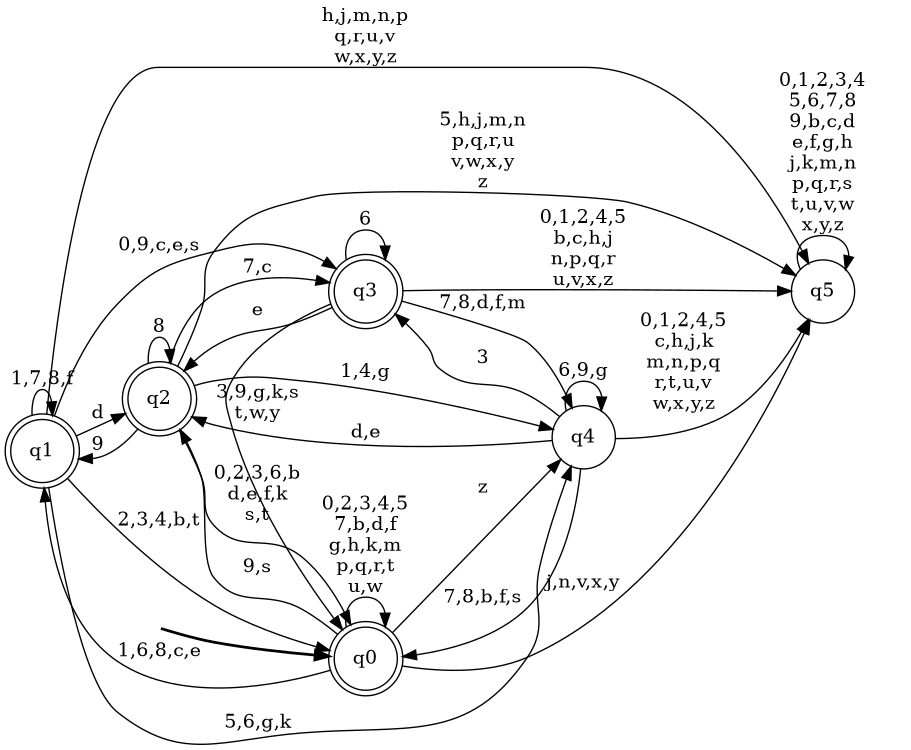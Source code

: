 digraph BlueStar {
__start0 [style = invis, shape = none, label = "", width = 0, height = 0];

rankdir=LR;
size="8,5";

s0 [style="rounded,filled", color="black", fillcolor="white" shape="doublecircle", label="q0"];
s1 [style="rounded,filled", color="black", fillcolor="white" shape="doublecircle", label="q1"];
s2 [style="rounded,filled", color="black", fillcolor="white" shape="doublecircle", label="q2"];
s3 [style="rounded,filled", color="black", fillcolor="white" shape="doublecircle", label="q3"];
s4 [style="filled", color="black", fillcolor="white" shape="circle", label="q4"];
s5 [style="filled", color="black", fillcolor="white" shape="circle", label="q5"];
subgraph cluster_main { 
	graph [pad=".75", ranksep="0.15", nodesep="0.15"];
	 style=invis; 
	__start0 -> s0 [penwidth=2];
}
s0 -> s0 [label="0,2,3,4,5\n7,b,d,f\ng,h,k,m\np,q,r,t\nu,w"];
s0 -> s1 [label="1,6,8,c,e"];
s0 -> s2 [label="9,s"];
s0 -> s4 [label="z"];
s0 -> s5 [label="j,n,v,x,y"];
s1 -> s0 [label="2,3,4,b,t"];
s1 -> s1 [label="1,7,8,f"];
s1 -> s2 [label="d"];
s1 -> s3 [label="0,9,c,e,s"];
s1 -> s4 [label="5,6,g,k"];
s1 -> s5 [label="h,j,m,n,p\nq,r,u,v\nw,x,y,z"];
s2 -> s0 [label="0,2,3,6,b\nd,e,f,k\ns,t"];
s2 -> s1 [label="9"];
s2 -> s2 [label="8"];
s2 -> s3 [label="7,c"];
s2 -> s4 [label="1,4,g"];
s2 -> s5 [label="5,h,j,m,n\np,q,r,u\nv,w,x,y\nz"];
s3 -> s0 [label="3,9,g,k,s\nt,w,y"];
s3 -> s2 [label="e"];
s3 -> s3 [label="6"];
s3 -> s4 [label="7,8,d,f,m"];
s3 -> s5 [label="0,1,2,4,5\nb,c,h,j\nn,p,q,r\nu,v,x,z"];
s4 -> s0 [label="7,8,b,f,s"];
s4 -> s2 [label="d,e"];
s4 -> s3 [label="3"];
s4 -> s4 [label="6,9,g"];
s4 -> s5 [label="0,1,2,4,5\nc,h,j,k\nm,n,p,q\nr,t,u,v\nw,x,y,z"];
s5 -> s5 [label="0,1,2,3,4\n5,6,7,8\n9,b,c,d\ne,f,g,h\nj,k,m,n\np,q,r,s\nt,u,v,w\nx,y,z"];

}